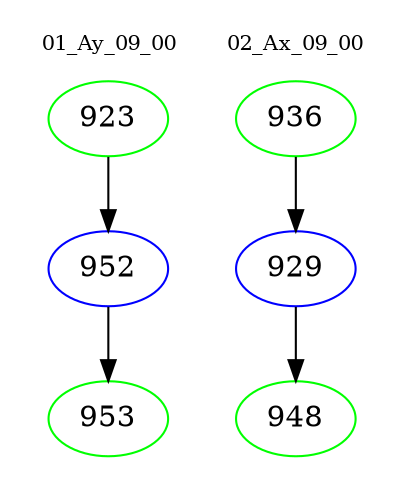 digraph{
subgraph cluster_0 {
color = white
label = "01_Ay_09_00";
fontsize=10;
T0_923 [label="923", color="green"]
T0_923 -> T0_952 [color="black"]
T0_952 [label="952", color="blue"]
T0_952 -> T0_953 [color="black"]
T0_953 [label="953", color="green"]
}
subgraph cluster_1 {
color = white
label = "02_Ax_09_00";
fontsize=10;
T1_936 [label="936", color="green"]
T1_936 -> T1_929 [color="black"]
T1_929 [label="929", color="blue"]
T1_929 -> T1_948 [color="black"]
T1_948 [label="948", color="green"]
}
}
